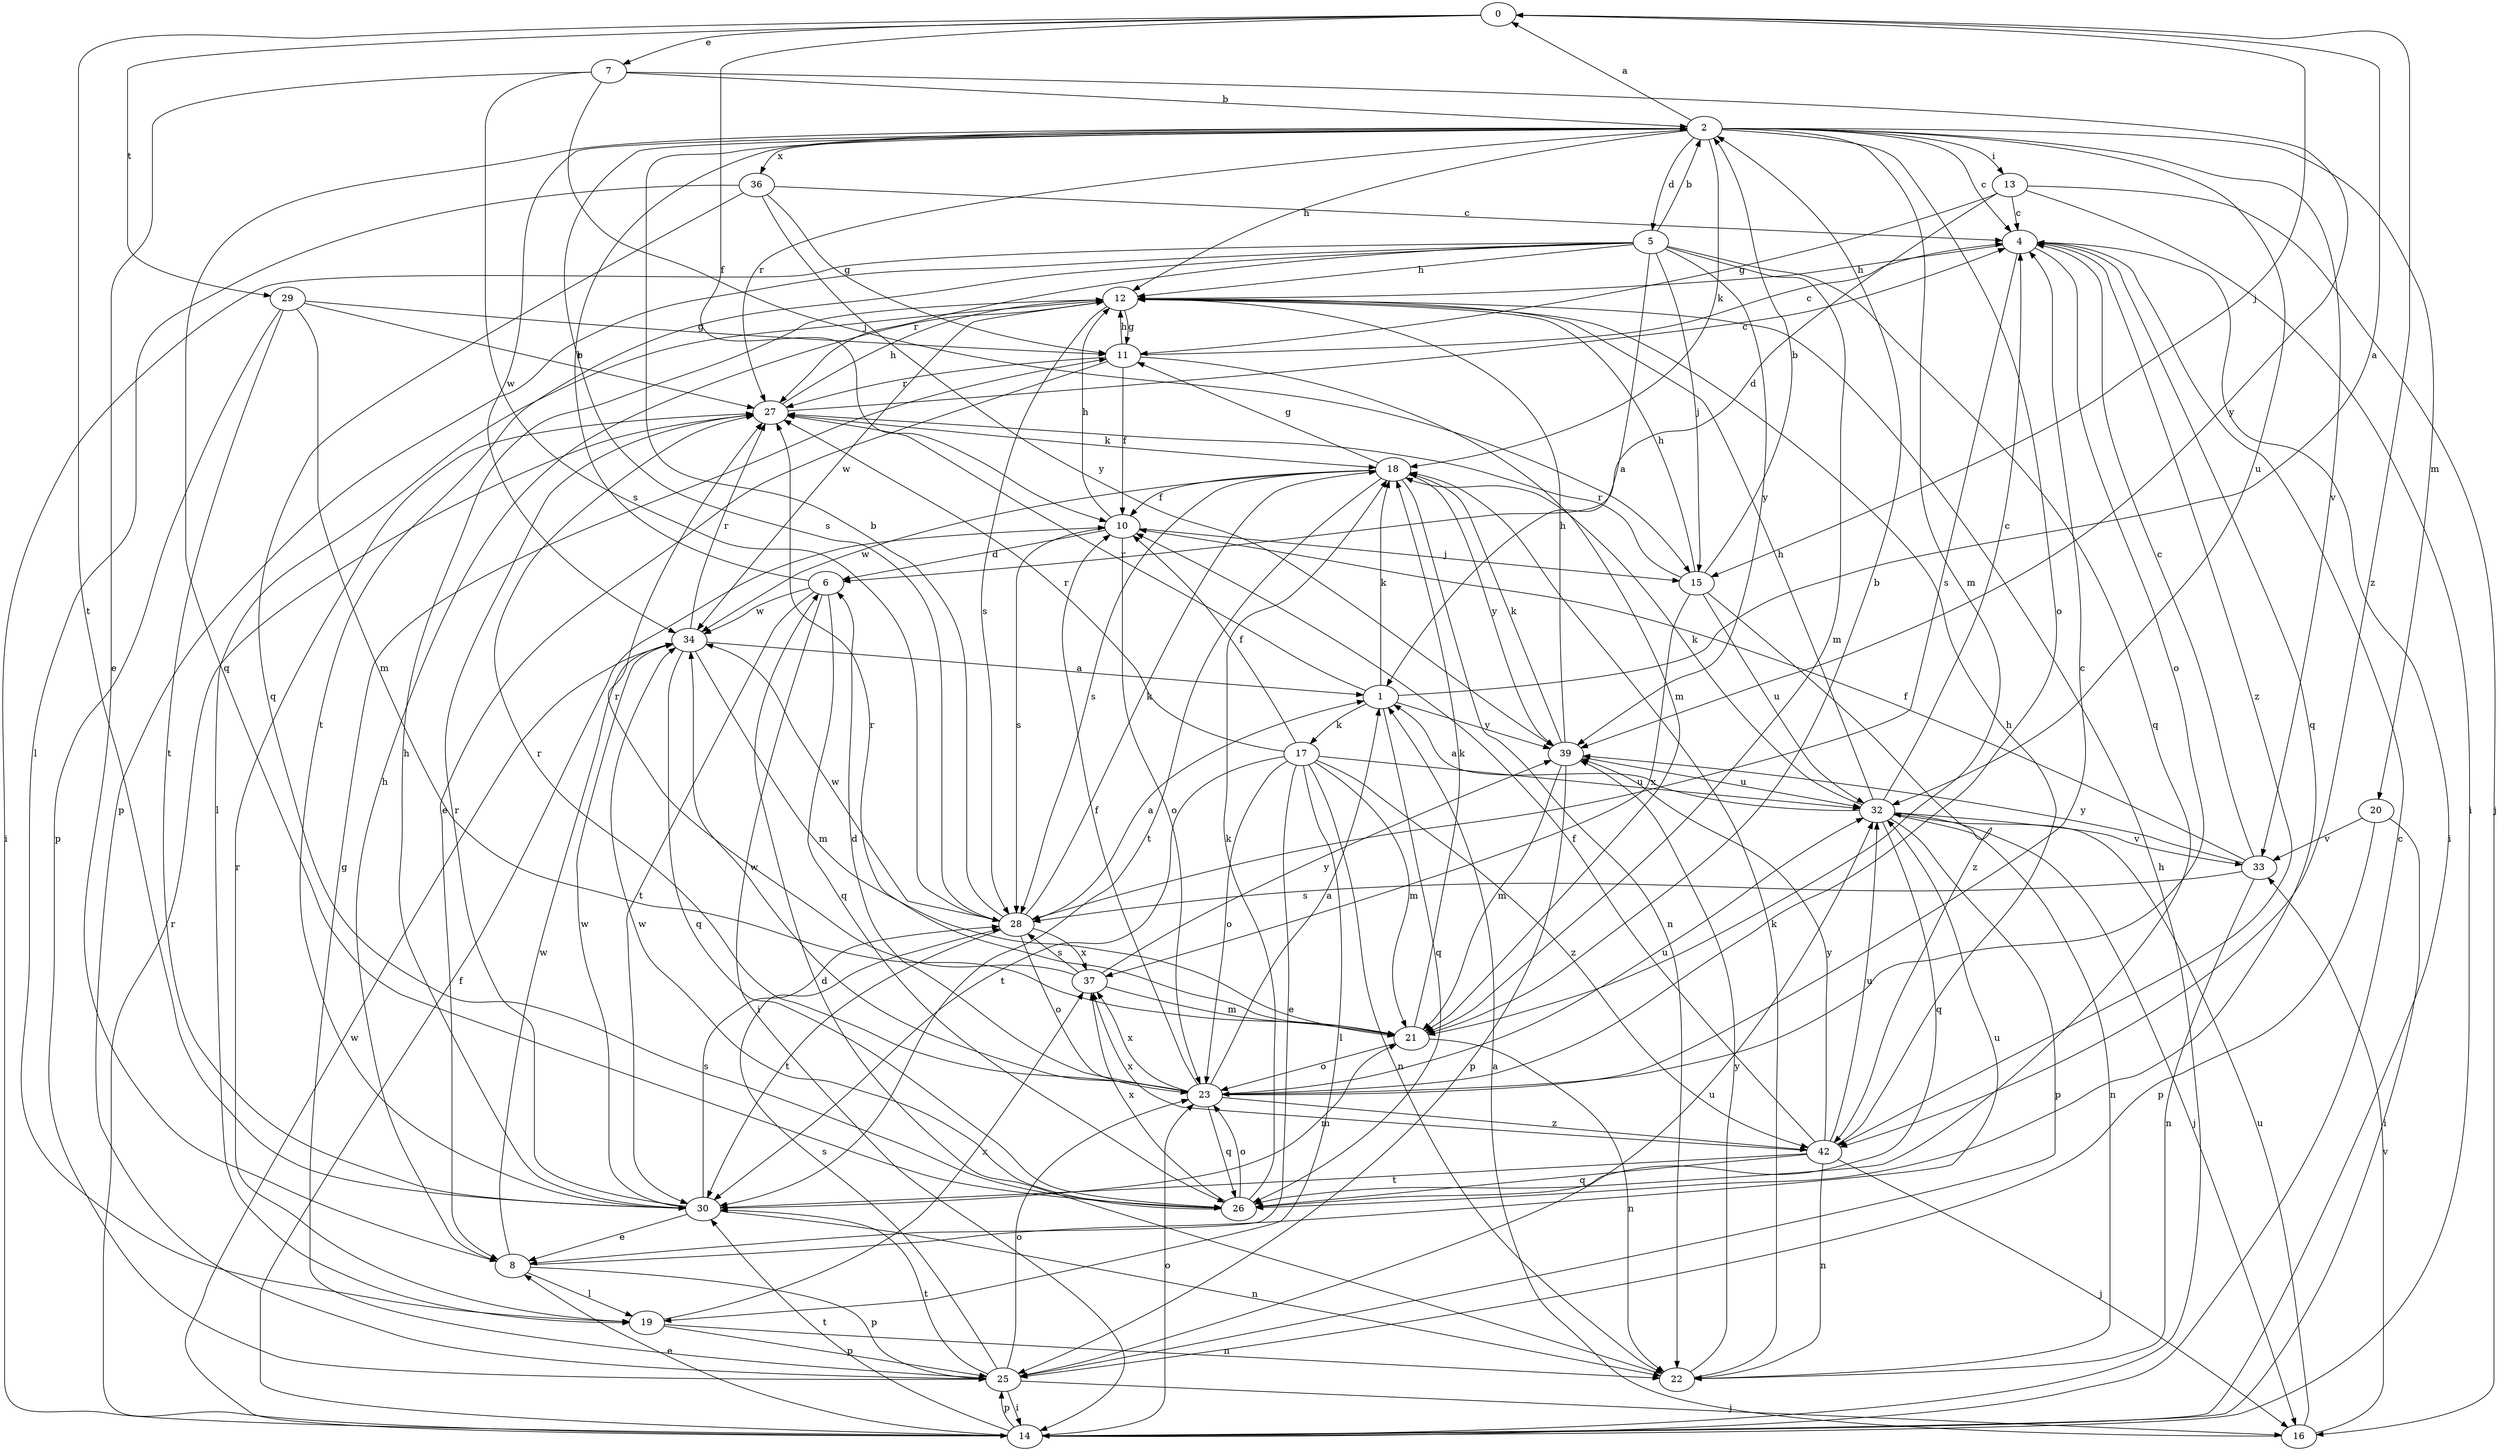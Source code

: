 strict digraph  {
0;
1;
2;
4;
5;
6;
7;
8;
10;
11;
12;
13;
14;
15;
16;
17;
18;
19;
20;
21;
22;
23;
25;
26;
27;
28;
29;
30;
32;
33;
34;
36;
37;
39;
42;
0 -> 7  [label=e];
0 -> 10  [label=f];
0 -> 15  [label=j];
0 -> 29  [label=t];
0 -> 30  [label=t];
0 -> 42  [label=z];
1 -> 0  [label=a];
1 -> 17  [label=k];
1 -> 18  [label=k];
1 -> 26  [label=q];
1 -> 27  [label=r];
1 -> 39  [label=y];
2 -> 0  [label=a];
2 -> 4  [label=c];
2 -> 5  [label=d];
2 -> 12  [label=h];
2 -> 13  [label=i];
2 -> 18  [label=k];
2 -> 20  [label=m];
2 -> 21  [label=m];
2 -> 23  [label=o];
2 -> 26  [label=q];
2 -> 27  [label=r];
2 -> 28  [label=s];
2 -> 32  [label=u];
2 -> 33  [label=v];
2 -> 34  [label=w];
2 -> 36  [label=x];
4 -> 12  [label=h];
4 -> 14  [label=i];
4 -> 23  [label=o];
4 -> 26  [label=q];
4 -> 28  [label=s];
4 -> 42  [label=z];
5 -> 1  [label=a];
5 -> 2  [label=b];
5 -> 12  [label=h];
5 -> 14  [label=i];
5 -> 15  [label=j];
5 -> 21  [label=m];
5 -> 25  [label=p];
5 -> 26  [label=q];
5 -> 27  [label=r];
5 -> 30  [label=t];
5 -> 39  [label=y];
6 -> 2  [label=b];
6 -> 14  [label=i];
6 -> 26  [label=q];
6 -> 30  [label=t];
6 -> 34  [label=w];
7 -> 2  [label=b];
7 -> 8  [label=e];
7 -> 15  [label=j];
7 -> 28  [label=s];
7 -> 39  [label=y];
8 -> 12  [label=h];
8 -> 19  [label=l];
8 -> 25  [label=p];
8 -> 32  [label=u];
8 -> 34  [label=w];
10 -> 6  [label=d];
10 -> 12  [label=h];
10 -> 15  [label=j];
10 -> 23  [label=o];
10 -> 28  [label=s];
11 -> 4  [label=c];
11 -> 8  [label=e];
11 -> 10  [label=f];
11 -> 12  [label=h];
11 -> 21  [label=m];
11 -> 27  [label=r];
12 -> 11  [label=g];
12 -> 19  [label=l];
12 -> 28  [label=s];
12 -> 34  [label=w];
13 -> 4  [label=c];
13 -> 6  [label=d];
13 -> 11  [label=g];
13 -> 14  [label=i];
13 -> 16  [label=j];
14 -> 4  [label=c];
14 -> 8  [label=e];
14 -> 10  [label=f];
14 -> 12  [label=h];
14 -> 23  [label=o];
14 -> 25  [label=p];
14 -> 27  [label=r];
14 -> 30  [label=t];
14 -> 34  [label=w];
15 -> 2  [label=b];
15 -> 12  [label=h];
15 -> 27  [label=r];
15 -> 32  [label=u];
15 -> 37  [label=x];
15 -> 42  [label=z];
16 -> 1  [label=a];
16 -> 32  [label=u];
16 -> 33  [label=v];
17 -> 8  [label=e];
17 -> 10  [label=f];
17 -> 19  [label=l];
17 -> 21  [label=m];
17 -> 22  [label=n];
17 -> 23  [label=o];
17 -> 27  [label=r];
17 -> 30  [label=t];
17 -> 32  [label=u];
17 -> 42  [label=z];
18 -> 10  [label=f];
18 -> 11  [label=g];
18 -> 22  [label=n];
18 -> 28  [label=s];
18 -> 30  [label=t];
18 -> 34  [label=w];
18 -> 39  [label=y];
19 -> 22  [label=n];
19 -> 25  [label=p];
19 -> 27  [label=r];
19 -> 37  [label=x];
20 -> 14  [label=i];
20 -> 25  [label=p];
20 -> 33  [label=v];
21 -> 2  [label=b];
21 -> 18  [label=k];
21 -> 22  [label=n];
21 -> 23  [label=o];
21 -> 27  [label=r];
22 -> 6  [label=d];
22 -> 18  [label=k];
22 -> 39  [label=y];
23 -> 1  [label=a];
23 -> 4  [label=c];
23 -> 6  [label=d];
23 -> 10  [label=f];
23 -> 26  [label=q];
23 -> 27  [label=r];
23 -> 32  [label=u];
23 -> 34  [label=w];
23 -> 37  [label=x];
23 -> 42  [label=z];
25 -> 11  [label=g];
25 -> 14  [label=i];
25 -> 16  [label=j];
25 -> 23  [label=o];
25 -> 28  [label=s];
25 -> 30  [label=t];
25 -> 32  [label=u];
26 -> 18  [label=k];
26 -> 23  [label=o];
26 -> 34  [label=w];
26 -> 37  [label=x];
27 -> 4  [label=c];
27 -> 12  [label=h];
27 -> 18  [label=k];
28 -> 1  [label=a];
28 -> 2  [label=b];
28 -> 18  [label=k];
28 -> 23  [label=o];
28 -> 30  [label=t];
28 -> 34  [label=w];
28 -> 37  [label=x];
29 -> 11  [label=g];
29 -> 21  [label=m];
29 -> 25  [label=p];
29 -> 27  [label=r];
29 -> 30  [label=t];
30 -> 8  [label=e];
30 -> 12  [label=h];
30 -> 21  [label=m];
30 -> 22  [label=n];
30 -> 27  [label=r];
30 -> 28  [label=s];
30 -> 34  [label=w];
32 -> 1  [label=a];
32 -> 4  [label=c];
32 -> 12  [label=h];
32 -> 16  [label=j];
32 -> 18  [label=k];
32 -> 22  [label=n];
32 -> 25  [label=p];
32 -> 26  [label=q];
32 -> 33  [label=v];
33 -> 4  [label=c];
33 -> 10  [label=f];
33 -> 22  [label=n];
33 -> 28  [label=s];
33 -> 39  [label=y];
34 -> 1  [label=a];
34 -> 21  [label=m];
34 -> 26  [label=q];
34 -> 27  [label=r];
36 -> 4  [label=c];
36 -> 11  [label=g];
36 -> 19  [label=l];
36 -> 26  [label=q];
36 -> 39  [label=y];
37 -> 21  [label=m];
37 -> 27  [label=r];
37 -> 28  [label=s];
37 -> 39  [label=y];
39 -> 12  [label=h];
39 -> 18  [label=k];
39 -> 21  [label=m];
39 -> 25  [label=p];
39 -> 32  [label=u];
42 -> 10  [label=f];
42 -> 12  [label=h];
42 -> 16  [label=j];
42 -> 22  [label=n];
42 -> 26  [label=q];
42 -> 30  [label=t];
42 -> 32  [label=u];
42 -> 37  [label=x];
42 -> 39  [label=y];
}
